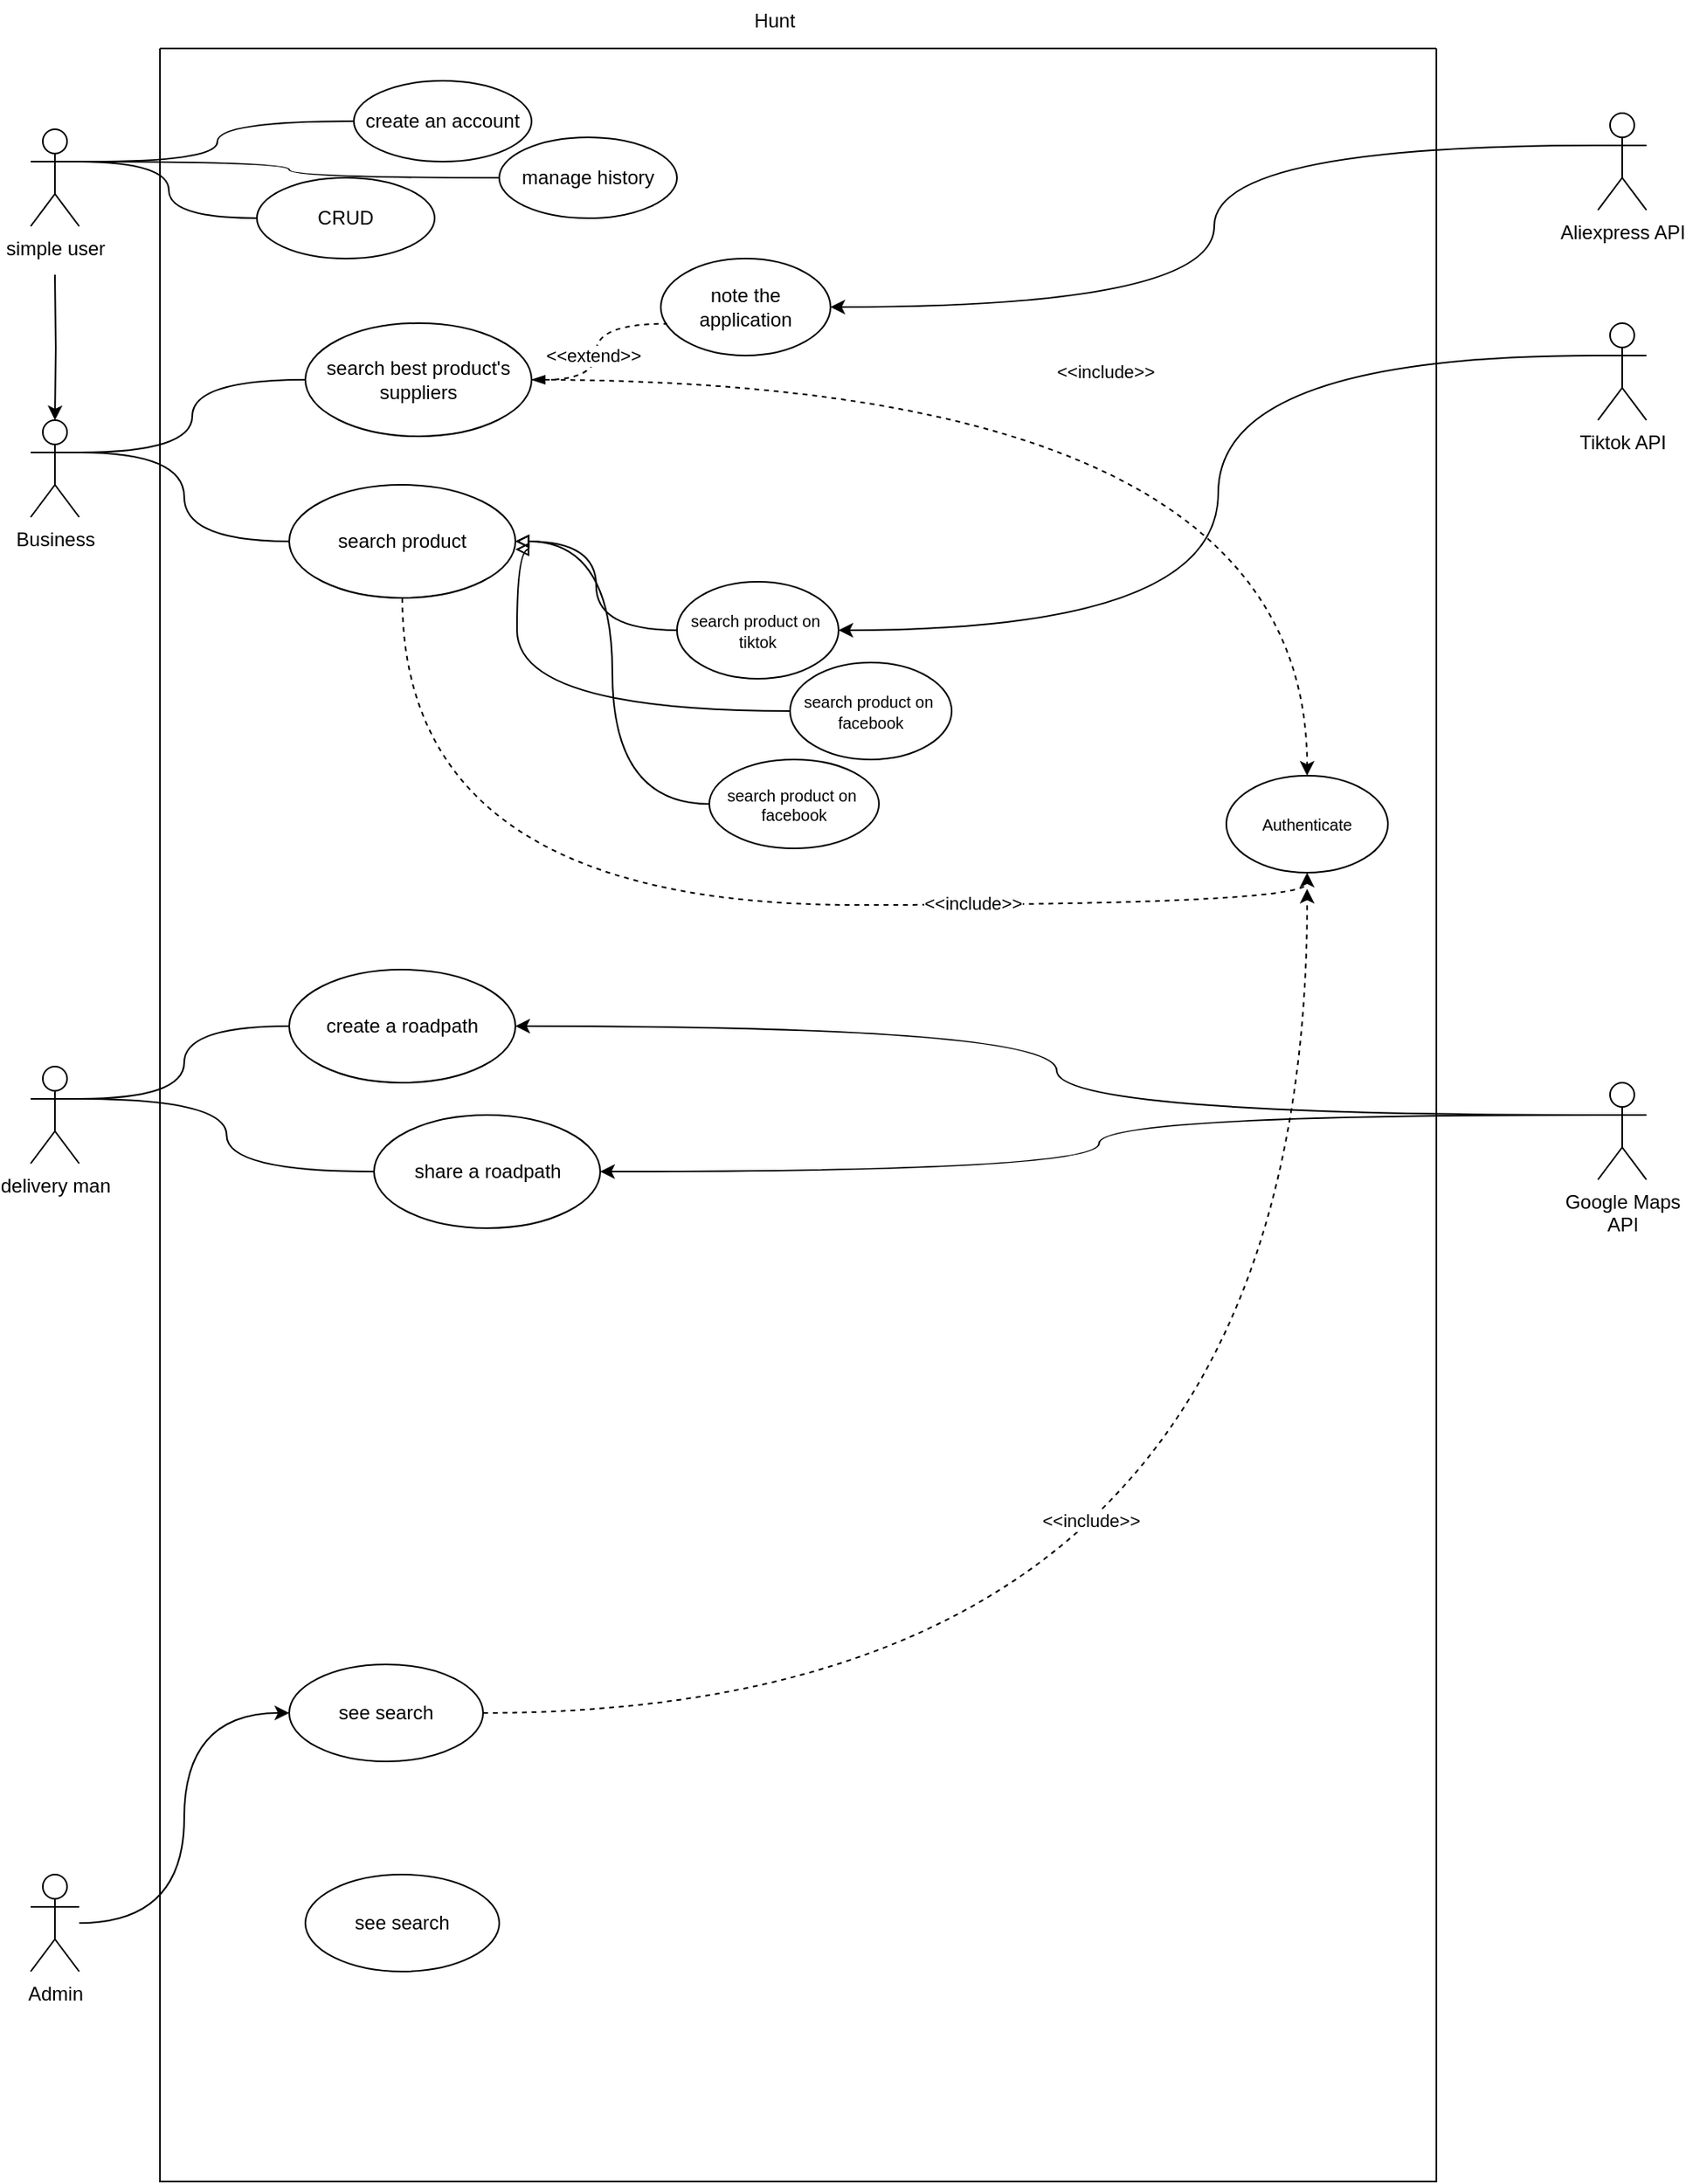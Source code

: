 <mxfile version="25.0.0" pages="2">
  <diagram name="UML diagrams" id="-IR_6mH_jh7ec_85QcZA">
    <mxGraphModel dx="1050" dy="665" grid="1" gridSize="10" guides="1" tooltips="1" connect="1" arrows="1" fold="1" page="1" pageScale="1" pageWidth="1200" pageHeight="1600" math="0" shadow="0">
      <root>
        <mxCell id="0" />
        <mxCell id="1" parent="0" />
        <mxCell id="FuLha_3-91F9rfbZAOE2-40" style="edgeStyle=orthogonalEdgeStyle;rounded=0;orthogonalLoop=1;jettySize=auto;html=1;exitX=1;exitY=0.333;exitDx=0;exitDy=0;exitPerimeter=0;curved=1;endArrow=none;endFill=0;" parent="1" source="FuLha_3-91F9rfbZAOE2-3" target="FuLha_3-91F9rfbZAOE2-39" edge="1">
          <mxGeometry relative="1" as="geometry" />
        </mxCell>
        <mxCell id="FuLha_3-91F9rfbZAOE2-1" value="" style="swimlane;startSize=0;" parent="1" vertex="1">
          <mxGeometry x="120" y="40" width="790" height="1320" as="geometry" />
        </mxCell>
        <mxCell id="FuLha_3-91F9rfbZAOE2-4" value="create an account" style="ellipse;whiteSpace=wrap;html=1;" parent="FuLha_3-91F9rfbZAOE2-1" vertex="1">
          <mxGeometry x="120" y="20" width="110" height="50" as="geometry" />
        </mxCell>
        <mxCell id="cV8xUUwGtTbx2W1KTqpI-8" style="edgeStyle=orthogonalEdgeStyle;rounded=0;orthogonalLoop=1;jettySize=auto;html=1;exitX=1;exitY=0.5;exitDx=0;exitDy=0;elbow=vertical;curved=1;dashed=1;" edge="1" parent="FuLha_3-91F9rfbZAOE2-1" source="FuLha_3-91F9rfbZAOE2-14" target="cV8xUUwGtTbx2W1KTqpI-7">
          <mxGeometry relative="1" as="geometry" />
        </mxCell>
        <mxCell id="cV8xUUwGtTbx2W1KTqpI-10" value="&amp;lt;&amp;lt;include&amp;gt;&amp;gt;&lt;div&gt;&lt;br&gt;&lt;/div&gt;" style="edgeLabel;html=1;align=center;verticalAlign=middle;resizable=0;points=[];" vertex="1" connectable="0" parent="cV8xUUwGtTbx2W1KTqpI-8">
          <mxGeometry x="-0.021" y="-2" relative="1" as="geometry">
            <mxPoint as="offset" />
          </mxGeometry>
        </mxCell>
        <mxCell id="FuLha_3-91F9rfbZAOE2-14" value="search best&amp;nbsp;product&#39;s suppliers" style="ellipse;whiteSpace=wrap;html=1;" parent="FuLha_3-91F9rfbZAOE2-1" vertex="1">
          <mxGeometry x="90" y="170" width="140" height="70" as="geometry" />
        </mxCell>
        <mxCell id="cV8xUUwGtTbx2W1KTqpI-15" style="edgeStyle=orthogonalEdgeStyle;rounded=0;orthogonalLoop=1;jettySize=auto;html=1;exitX=0.5;exitY=1;exitDx=0;exitDy=0;entryX=0.5;entryY=1;entryDx=0;entryDy=0;curved=1;dashed=1;" edge="1" parent="FuLha_3-91F9rfbZAOE2-1" source="FuLha_3-91F9rfbZAOE2-22" target="cV8xUUwGtTbx2W1KTqpI-7">
          <mxGeometry relative="1" as="geometry" />
        </mxCell>
        <mxCell id="cV8xUUwGtTbx2W1KTqpI-16" value="&amp;lt;&amp;lt;include&amp;gt;&amp;gt;" style="edgeLabel;html=1;align=center;verticalAlign=middle;resizable=0;points=[];" vertex="1" connectable="0" parent="cV8xUUwGtTbx2W1KTqpI-15">
          <mxGeometry x="0.411" y="1" relative="1" as="geometry">
            <mxPoint as="offset" />
          </mxGeometry>
        </mxCell>
        <mxCell id="FuLha_3-91F9rfbZAOE2-22" value="search product" style="ellipse;whiteSpace=wrap;html=1;" parent="FuLha_3-91F9rfbZAOE2-1" vertex="1">
          <mxGeometry x="80" y="270" width="140" height="70" as="geometry" />
        </mxCell>
        <mxCell id="FuLha_3-91F9rfbZAOE2-32" style="edgeStyle=orthogonalEdgeStyle;rounded=0;orthogonalLoop=1;jettySize=auto;html=1;endArrow=block;endFill=0;curved=1;" parent="FuLha_3-91F9rfbZAOE2-1" source="FuLha_3-91F9rfbZAOE2-23" target="FuLha_3-91F9rfbZAOE2-22" edge="1">
          <mxGeometry relative="1" as="geometry" />
        </mxCell>
        <mxCell id="FuLha_3-91F9rfbZAOE2-23" value="&lt;font style=&quot;font-size: 10px;&quot;&gt;search product on&amp;nbsp;&lt;/font&gt;&lt;div style=&quot;font-size: 10px;&quot;&gt;&lt;font style=&quot;font-size: 10px;&quot;&gt;tiktok&lt;/font&gt;&lt;/div&gt;" style="ellipse;whiteSpace=wrap;html=1;" parent="FuLha_3-91F9rfbZAOE2-1" vertex="1">
          <mxGeometry x="320" y="330" width="100" height="60" as="geometry" />
        </mxCell>
        <mxCell id="FuLha_3-91F9rfbZAOE2-34" style="edgeStyle=orthogonalEdgeStyle;rounded=0;orthogonalLoop=1;jettySize=auto;html=1;endArrow=block;endFill=0;curved=1;" parent="FuLha_3-91F9rfbZAOE2-1" source="FuLha_3-91F9rfbZAOE2-30" edge="1">
          <mxGeometry relative="1" as="geometry">
            <mxPoint x="220" y="310" as="targetPoint" />
            <Array as="points">
              <mxPoint x="221" y="410" />
            </Array>
          </mxGeometry>
        </mxCell>
        <mxCell id="FuLha_3-91F9rfbZAOE2-30" value="&lt;font style=&quot;font-size: 10px;&quot;&gt;search product on&amp;nbsp;&lt;/font&gt;&lt;div style=&quot;font-size: 10px;&quot;&gt;&lt;font style=&quot;font-size: 10px;&quot;&gt;facebook&lt;/font&gt;&lt;/div&gt;" style="ellipse;whiteSpace=wrap;html=1;" parent="FuLha_3-91F9rfbZAOE2-1" vertex="1">
          <mxGeometry x="390" y="380" width="100" height="60" as="geometry" />
        </mxCell>
        <mxCell id="FuLha_3-91F9rfbZAOE2-35" style="edgeStyle=orthogonalEdgeStyle;rounded=0;orthogonalLoop=1;jettySize=auto;html=1;entryX=1;entryY=0.5;entryDx=0;entryDy=0;endArrow=block;endFill=0;curved=1;" parent="FuLha_3-91F9rfbZAOE2-1" source="FuLha_3-91F9rfbZAOE2-31" target="FuLha_3-91F9rfbZAOE2-22" edge="1">
          <mxGeometry relative="1" as="geometry" />
        </mxCell>
        <mxCell id="FuLha_3-91F9rfbZAOE2-31" value="search product on&amp;nbsp;&lt;div style=&quot;font-size: 10px;&quot;&gt;facebook&lt;/div&gt;" style="ellipse;whiteSpace=wrap;html=1;fontSize=10;" parent="FuLha_3-91F9rfbZAOE2-1" vertex="1">
          <mxGeometry x="340" y="440" width="105" height="55" as="geometry" />
        </mxCell>
        <mxCell id="FuLha_3-91F9rfbZAOE2-37" value="create a roadpath" style="ellipse;whiteSpace=wrap;html=1;" parent="FuLha_3-91F9rfbZAOE2-1" vertex="1">
          <mxGeometry x="80" y="570" width="140" height="70" as="geometry" />
        </mxCell>
        <mxCell id="FuLha_3-91F9rfbZAOE2-38" value="share a roadpath" style="ellipse;whiteSpace=wrap;html=1;" parent="FuLha_3-91F9rfbZAOE2-1" vertex="1">
          <mxGeometry x="132.5" y="660" width="140" height="70" as="geometry" />
        </mxCell>
        <mxCell id="FuLha_3-91F9rfbZAOE2-39" value="manage history" style="ellipse;whiteSpace=wrap;html=1;" parent="FuLha_3-91F9rfbZAOE2-1" vertex="1">
          <mxGeometry x="210" y="55" width="110" height="50" as="geometry" />
        </mxCell>
        <mxCell id="FuLha_3-91F9rfbZAOE2-6" value="CRUD" style="ellipse;whiteSpace=wrap;html=1;" parent="FuLha_3-91F9rfbZAOE2-1" vertex="1">
          <mxGeometry x="60" y="80" width="110" height="50" as="geometry" />
        </mxCell>
        <mxCell id="FuLha_3-91F9rfbZAOE2-58" value="note the application" style="ellipse;whiteSpace=wrap;html=1;" parent="FuLha_3-91F9rfbZAOE2-1" vertex="1">
          <mxGeometry x="310" y="130" width="105" height="60" as="geometry" />
        </mxCell>
        <mxCell id="FuLha_3-91F9rfbZAOE2-59" style="edgeStyle=orthogonalEdgeStyle;curved=1;rounded=0;orthogonalLoop=1;jettySize=auto;html=1;exitX=1;exitY=0.5;exitDx=0;exitDy=0;entryX=0.036;entryY=0.672;entryDx=0;entryDy=0;entryPerimeter=0;startArrow=blockThin;startFill=1;endArrow=none;endFill=0;dashed=1;" parent="FuLha_3-91F9rfbZAOE2-1" source="FuLha_3-91F9rfbZAOE2-14" target="FuLha_3-91F9rfbZAOE2-58" edge="1">
          <mxGeometry relative="1" as="geometry" />
        </mxCell>
        <mxCell id="cV8xUUwGtTbx2W1KTqpI-6" value="&amp;lt;&amp;lt;extend&amp;gt;&amp;gt;" style="edgeLabel;html=1;align=center;verticalAlign=middle;resizable=0;points=[];" vertex="1" connectable="0" parent="FuLha_3-91F9rfbZAOE2-59">
          <mxGeometry x="-0.065" y="2" relative="1" as="geometry">
            <mxPoint as="offset" />
          </mxGeometry>
        </mxCell>
        <mxCell id="cV8xUUwGtTbx2W1KTqpI-17" style="edgeStyle=orthogonalEdgeStyle;rounded=0;orthogonalLoop=1;jettySize=auto;html=1;curved=1;dashed=1;" edge="1" parent="FuLha_3-91F9rfbZAOE2-1" source="FuLha_3-91F9rfbZAOE2-61">
          <mxGeometry relative="1" as="geometry">
            <mxPoint x="710" y="520" as="targetPoint" />
          </mxGeometry>
        </mxCell>
        <mxCell id="cV8xUUwGtTbx2W1KTqpI-18" value="&amp;lt;&amp;lt;include&amp;gt;&amp;gt;" style="edgeLabel;html=1;align=center;verticalAlign=middle;resizable=0;points=[];" vertex="1" connectable="0" parent="cV8xUUwGtTbx2W1KTqpI-17">
          <mxGeometry x="-0.264" y="119" relative="1" as="geometry">
            <mxPoint as="offset" />
          </mxGeometry>
        </mxCell>
        <mxCell id="FuLha_3-91F9rfbZAOE2-61" value="see search" style="ellipse;whiteSpace=wrap;html=1;" parent="FuLha_3-91F9rfbZAOE2-1" vertex="1">
          <mxGeometry x="80" y="1000" width="120" height="60" as="geometry" />
        </mxCell>
        <mxCell id="cV8xUUwGtTbx2W1KTqpI-7" value="&lt;span style=&quot;font-size: 10px;&quot;&gt;Authenticate&lt;/span&gt;" style="ellipse;whiteSpace=wrap;html=1;" vertex="1" parent="FuLha_3-91F9rfbZAOE2-1">
          <mxGeometry x="660" y="450" width="100" height="60" as="geometry" />
        </mxCell>
        <mxCell id="cV8xUUwGtTbx2W1KTqpI-19" value="see search" style="ellipse;whiteSpace=wrap;html=1;" vertex="1" parent="FuLha_3-91F9rfbZAOE2-1">
          <mxGeometry x="90" y="1130" width="120" height="60" as="geometry" />
        </mxCell>
        <mxCell id="FuLha_3-91F9rfbZAOE2-2" value="Hunt&lt;div&gt;&lt;br&gt;&lt;/div&gt;" style="text;html=1;align=center;verticalAlign=middle;resizable=0;points=[];autosize=1;strokeColor=none;fillColor=none;" parent="1" vertex="1">
          <mxGeometry x="475" y="10" width="50" height="40" as="geometry" />
        </mxCell>
        <mxCell id="FuLha_3-91F9rfbZAOE2-7" style="edgeStyle=orthogonalEdgeStyle;rounded=0;orthogonalLoop=1;jettySize=auto;html=1;entryX=0;entryY=0.5;entryDx=0;entryDy=0;curved=1;endArrow=none;endFill=0;" parent="1" target="FuLha_3-91F9rfbZAOE2-4" edge="1">
          <mxGeometry relative="1" as="geometry">
            <mxPoint x="70" y="110" as="sourcePoint" />
          </mxGeometry>
        </mxCell>
        <mxCell id="FuLha_3-91F9rfbZAOE2-8" style="edgeStyle=orthogonalEdgeStyle;rounded=0;orthogonalLoop=1;jettySize=auto;html=1;entryX=0;entryY=0.5;entryDx=0;entryDy=0;curved=1;endArrow=none;endFill=0;" parent="1" target="FuLha_3-91F9rfbZAOE2-6" edge="1">
          <mxGeometry relative="1" as="geometry">
            <mxPoint x="70" y="110" as="sourcePoint" />
          </mxGeometry>
        </mxCell>
        <mxCell id="FuLha_3-91F9rfbZAOE2-10" value="" style="edgeStyle=orthogonalEdgeStyle;rounded=0;orthogonalLoop=1;jettySize=auto;html=1;" parent="1" target="FuLha_3-91F9rfbZAOE2-9" edge="1">
          <mxGeometry relative="1" as="geometry">
            <mxPoint x="55" y="180" as="sourcePoint" />
          </mxGeometry>
        </mxCell>
        <mxCell id="FuLha_3-91F9rfbZAOE2-3" value="simple user" style="shape=umlActor;verticalLabelPosition=bottom;verticalAlign=top;html=1;outlineConnect=0;" parent="1" vertex="1">
          <mxGeometry x="40" y="90" width="30" height="60" as="geometry" />
        </mxCell>
        <mxCell id="FuLha_3-91F9rfbZAOE2-41" style="edgeStyle=orthogonalEdgeStyle;rounded=0;orthogonalLoop=1;jettySize=auto;html=1;exitX=1;exitY=0.333;exitDx=0;exitDy=0;exitPerimeter=0;curved=1;endArrow=none;endFill=0;" parent="1" source="FuLha_3-91F9rfbZAOE2-9" target="FuLha_3-91F9rfbZAOE2-14" edge="1">
          <mxGeometry relative="1" as="geometry" />
        </mxCell>
        <mxCell id="FuLha_3-91F9rfbZAOE2-60" style="edgeStyle=orthogonalEdgeStyle;curved=1;rounded=0;orthogonalLoop=1;jettySize=auto;html=1;exitX=1;exitY=0.333;exitDx=0;exitDy=0;exitPerimeter=0;endArrow=none;endFill=0;" parent="1" source="FuLha_3-91F9rfbZAOE2-9" target="FuLha_3-91F9rfbZAOE2-22" edge="1">
          <mxGeometry relative="1" as="geometry" />
        </mxCell>
        <mxCell id="FuLha_3-91F9rfbZAOE2-9" value="Business" style="shape=umlActor;verticalLabelPosition=bottom;verticalAlign=top;html=1;outlineConnect=0;" parent="1" vertex="1">
          <mxGeometry x="40" y="270" width="30" height="60" as="geometry" />
        </mxCell>
        <mxCell id="FuLha_3-91F9rfbZAOE2-42" style="edgeStyle=orthogonalEdgeStyle;rounded=0;orthogonalLoop=1;jettySize=auto;html=1;exitX=1;exitY=0.333;exitDx=0;exitDy=0;exitPerimeter=0;curved=1;endArrow=none;endFill=0;" parent="1" source="FuLha_3-91F9rfbZAOE2-15" target="FuLha_3-91F9rfbZAOE2-37" edge="1">
          <mxGeometry relative="1" as="geometry" />
        </mxCell>
        <mxCell id="FuLha_3-91F9rfbZAOE2-44" style="edgeStyle=orthogonalEdgeStyle;rounded=0;orthogonalLoop=1;jettySize=auto;html=1;exitX=1;exitY=0.333;exitDx=0;exitDy=0;exitPerimeter=0;entryX=0;entryY=0.5;entryDx=0;entryDy=0;curved=1;endArrow=none;endFill=0;" parent="1" source="FuLha_3-91F9rfbZAOE2-15" target="FuLha_3-91F9rfbZAOE2-38" edge="1">
          <mxGeometry relative="1" as="geometry" />
        </mxCell>
        <mxCell id="FuLha_3-91F9rfbZAOE2-15" value="delivery man" style="shape=umlActor;verticalLabelPosition=bottom;verticalAlign=top;html=1;outlineConnect=0;" parent="1" vertex="1">
          <mxGeometry x="40" y="670" width="30" height="60" as="geometry" />
        </mxCell>
        <mxCell id="FuLha_3-91F9rfbZAOE2-54" style="edgeStyle=orthogonalEdgeStyle;rounded=0;orthogonalLoop=1;jettySize=auto;html=1;exitX=0;exitY=0.333;exitDx=0;exitDy=0;exitPerimeter=0;entryX=1;entryY=0.5;entryDx=0;entryDy=0;curved=1;" parent="1" source="FuLha_3-91F9rfbZAOE2-45" target="FuLha_3-91F9rfbZAOE2-23" edge="1">
          <mxGeometry relative="1" as="geometry" />
        </mxCell>
        <mxCell id="FuLha_3-91F9rfbZAOE2-45" value="Tiktok API" style="shape=umlActor;verticalLabelPosition=bottom;verticalAlign=top;html=1;outlineConnect=0;" parent="1" vertex="1">
          <mxGeometry x="1010" y="210" width="30" height="60" as="geometry" />
        </mxCell>
        <mxCell id="FuLha_3-91F9rfbZAOE2-52" style="edgeStyle=orthogonalEdgeStyle;rounded=0;orthogonalLoop=1;jettySize=auto;html=1;exitX=0;exitY=0.333;exitDx=0;exitDy=0;exitPerimeter=0;entryX=1;entryY=0.5;entryDx=0;entryDy=0;curved=1;" parent="1" source="FuLha_3-91F9rfbZAOE2-51" target="FuLha_3-91F9rfbZAOE2-38" edge="1">
          <mxGeometry relative="1" as="geometry" />
        </mxCell>
        <mxCell id="FuLha_3-91F9rfbZAOE2-53" style="edgeStyle=orthogonalEdgeStyle;rounded=0;orthogonalLoop=1;jettySize=auto;html=1;exitX=0;exitY=0.333;exitDx=0;exitDy=0;exitPerimeter=0;entryX=1;entryY=0.5;entryDx=0;entryDy=0;curved=1;" parent="1" source="FuLha_3-91F9rfbZAOE2-51" target="FuLha_3-91F9rfbZAOE2-37" edge="1">
          <mxGeometry relative="1" as="geometry" />
        </mxCell>
        <mxCell id="FuLha_3-91F9rfbZAOE2-51" value="Google Maps&lt;div&gt;API&lt;/div&gt;" style="shape=umlActor;verticalLabelPosition=bottom;verticalAlign=top;html=1;outlineConnect=0;" parent="1" vertex="1">
          <mxGeometry x="1010" y="680" width="30" height="60" as="geometry" />
        </mxCell>
        <mxCell id="cV8xUUwGtTbx2W1KTqpI-1" style="edgeStyle=orthogonalEdgeStyle;rounded=0;orthogonalLoop=1;jettySize=auto;html=1;entryX=0;entryY=0.5;entryDx=0;entryDy=0;curved=1;" edge="1" parent="1" source="FuLha_3-91F9rfbZAOE2-55" target="FuLha_3-91F9rfbZAOE2-61">
          <mxGeometry relative="1" as="geometry" />
        </mxCell>
        <mxCell id="FuLha_3-91F9rfbZAOE2-55" value="Admin" style="shape=umlActor;verticalLabelPosition=bottom;verticalAlign=top;html=1;outlineConnect=0;" parent="1" vertex="1">
          <mxGeometry x="40" y="1170" width="30" height="60" as="geometry" />
        </mxCell>
        <mxCell id="cV8xUUwGtTbx2W1KTqpI-4" style="edgeStyle=orthogonalEdgeStyle;rounded=0;orthogonalLoop=1;jettySize=auto;html=1;exitX=0;exitY=0.333;exitDx=0;exitDy=0;exitPerimeter=0;entryX=1;entryY=0.5;entryDx=0;entryDy=0;curved=1;" edge="1" parent="1" source="cV8xUUwGtTbx2W1KTqpI-2" target="FuLha_3-91F9rfbZAOE2-58">
          <mxGeometry relative="1" as="geometry" />
        </mxCell>
        <mxCell id="cV8xUUwGtTbx2W1KTqpI-2" value="Aliexpress API" style="shape=umlActor;verticalLabelPosition=bottom;verticalAlign=top;html=1;outlineConnect=0;" vertex="1" parent="1">
          <mxGeometry x="1010" y="80" width="30" height="60" as="geometry" />
        </mxCell>
      </root>
    </mxGraphModel>
  </diagram>
  <diagram id="Sx9UNDZ-CPOzZAIwUrSq" name="class diagrams">
    <mxGraphModel dx="700" dy="380" grid="1" gridSize="10" guides="1" tooltips="1" connect="1" arrows="1" fold="1" page="1" pageScale="1" pageWidth="1200" pageHeight="1600" math="0" shadow="0">
      <root>
        <mxCell id="0" />
        <mxCell id="1" parent="0" />
        <mxCell id="LyLH97ZRa4PGFvy9dMI5-9" value="User" style="swimlane;fontStyle=1;align=center;verticalAlign=top;childLayout=stackLayout;horizontal=1;startSize=26;horizontalStack=0;resizeParent=1;resizeParentMax=0;resizeLast=0;collapsible=1;marginBottom=0;whiteSpace=wrap;html=1;" vertex="1" parent="1">
          <mxGeometry x="180" y="80" width="190" height="266" as="geometry" />
        </mxCell>
        <mxCell id="LyLH97ZRa4PGFvy9dMI5-30" value="- id: int" style="text;strokeColor=none;fillColor=none;align=left;verticalAlign=top;spacingLeft=4;spacingRight=4;overflow=hidden;rotatable=0;points=[[0,0.5],[1,0.5]];portConstraint=eastwest;whiteSpace=wrap;html=1;" vertex="1" parent="LyLH97ZRa4PGFvy9dMI5-9">
          <mxGeometry y="26" width="190" height="26" as="geometry" />
        </mxCell>
        <mxCell id="LyLH97ZRa4PGFvy9dMI5-10" value="- firstname: string" style="text;strokeColor=none;fillColor=none;align=left;verticalAlign=top;spacingLeft=4;spacingRight=4;overflow=hidden;rotatable=0;points=[[0,0.5],[1,0.5]];portConstraint=eastwest;whiteSpace=wrap;html=1;" vertex="1" parent="LyLH97ZRa4PGFvy9dMI5-9">
          <mxGeometry y="52" width="190" height="26" as="geometry" />
        </mxCell>
        <mxCell id="LyLH97ZRa4PGFvy9dMI5-18" value="- lastname: string" style="text;strokeColor=none;fillColor=none;align=left;verticalAlign=top;spacingLeft=4;spacingRight=4;overflow=hidden;rotatable=0;points=[[0,0.5],[1,0.5]];portConstraint=eastwest;whiteSpace=wrap;html=1;" vertex="1" parent="LyLH97ZRa4PGFvy9dMI5-9">
          <mxGeometry y="78" width="190" height="26" as="geometry" />
        </mxCell>
        <mxCell id="LyLH97ZRa4PGFvy9dMI5-19" value="- email: string" style="text;strokeColor=none;fillColor=none;align=left;verticalAlign=top;spacingLeft=4;spacingRight=4;overflow=hidden;rotatable=0;points=[[0,0.5],[1,0.5]];portConstraint=eastwest;whiteSpace=wrap;html=1;" vertex="1" parent="LyLH97ZRa4PGFvy9dMI5-9">
          <mxGeometry y="104" width="190" height="24" as="geometry" />
        </mxCell>
        <mxCell id="LyLH97ZRa4PGFvy9dMI5-17" value="- location: string" style="text;strokeColor=none;fillColor=none;align=left;verticalAlign=top;spacingLeft=4;spacingRight=4;overflow=hidden;rotatable=0;points=[[0,0.5],[1,0.5]];portConstraint=eastwest;whiteSpace=wrap;html=1;" vertex="1" parent="LyLH97ZRa4PGFvy9dMI5-9">
          <mxGeometry y="128" width="190" height="26" as="geometry" />
        </mxCell>
        <mxCell id="LyLH97ZRa4PGFvy9dMI5-20" value="- password: string" style="text;strokeColor=none;fillColor=none;align=left;verticalAlign=top;spacingLeft=4;spacingRight=4;overflow=hidden;rotatable=0;points=[[0,0.5],[1,0.5]];portConstraint=eastwest;whiteSpace=wrap;html=1;" vertex="1" parent="LyLH97ZRa4PGFvy9dMI5-9">
          <mxGeometry y="154" width="190" height="26" as="geometry" />
        </mxCell>
        <mxCell id="LyLH97ZRa4PGFvy9dMI5-21" value="- location: string" style="text;strokeColor=none;fillColor=none;align=left;verticalAlign=top;spacingLeft=4;spacingRight=4;overflow=hidden;rotatable=0;points=[[0,0.5],[1,0.5]];portConstraint=eastwest;whiteSpace=wrap;html=1;" vertex="1" parent="LyLH97ZRa4PGFvy9dMI5-9">
          <mxGeometry y="180" width="190" height="26" as="geometry" />
        </mxCell>
        <mxCell id="LyLH97ZRa4PGFvy9dMI5-11" value="" style="line;strokeWidth=1;fillColor=none;align=left;verticalAlign=middle;spacingTop=-1;spacingLeft=3;spacingRight=3;rotatable=0;labelPosition=right;points=[];portConstraint=eastwest;strokeColor=inherit;" vertex="1" parent="LyLH97ZRa4PGFvy9dMI5-9">
          <mxGeometry y="206" width="190" height="8" as="geometry" />
        </mxCell>
        <mxCell id="LyLH97ZRa4PGFvy9dMI5-27" value="+ manageHistory(type): type" style="text;strokeColor=none;fillColor=none;align=left;verticalAlign=top;spacingLeft=4;spacingRight=4;overflow=hidden;rotatable=0;points=[[0,0.5],[1,0.5]];portConstraint=eastwest;whiteSpace=wrap;html=1;" vertex="1" parent="LyLH97ZRa4PGFvy9dMI5-9">
          <mxGeometry y="214" width="190" height="26" as="geometry" />
        </mxCell>
        <mxCell id="uhKhKXDXOXtBVVad2gFL-2" value="+ isadmin(type): type" style="text;strokeColor=none;fillColor=none;align=left;verticalAlign=top;spacingLeft=4;spacingRight=4;overflow=hidden;rotatable=0;points=[[0,0.5],[1,0.5]];portConstraint=eastwest;whiteSpace=wrap;html=1;" vertex="1" parent="LyLH97ZRa4PGFvy9dMI5-9">
          <mxGeometry y="240" width="190" height="26" as="geometry" />
        </mxCell>
        <mxCell id="LyLH97ZRa4PGFvy9dMI5-31" value="Admin" style="swimlane;fontStyle=1;align=center;verticalAlign=top;childLayout=stackLayout;horizontal=1;startSize=26;horizontalStack=0;resizeParent=1;resizeParentMax=0;resizeLast=0;collapsible=1;marginBottom=0;whiteSpace=wrap;html=1;" vertex="1" parent="1">
          <mxGeometry x="450" y="110" width="160" height="86" as="geometry" />
        </mxCell>
        <mxCell id="LyLH97ZRa4PGFvy9dMI5-32" value="- adminID: int" style="text;strokeColor=none;fillColor=none;align=left;verticalAlign=top;spacingLeft=4;spacingRight=4;overflow=hidden;rotatable=0;points=[[0,0.5],[1,0.5]];portConstraint=eastwest;whiteSpace=wrap;html=1;" vertex="1" parent="LyLH97ZRa4PGFvy9dMI5-31">
          <mxGeometry y="26" width="160" height="26" as="geometry" />
        </mxCell>
        <mxCell id="LyLH97ZRa4PGFvy9dMI5-33" value="" style="line;strokeWidth=1;fillColor=none;align=left;verticalAlign=middle;spacingTop=-1;spacingLeft=3;spacingRight=3;rotatable=0;labelPosition=right;points=[];portConstraint=eastwest;strokeColor=inherit;" vertex="1" parent="LyLH97ZRa4PGFvy9dMI5-31">
          <mxGeometry y="52" width="160" height="8" as="geometry" />
        </mxCell>
        <mxCell id="LyLH97ZRa4PGFvy9dMI5-34" value="+ method(type): type" style="text;strokeColor=none;fillColor=none;align=left;verticalAlign=top;spacingLeft=4;spacingRight=4;overflow=hidden;rotatable=0;points=[[0,0.5],[1,0.5]];portConstraint=eastwest;whiteSpace=wrap;html=1;" vertex="1" parent="LyLH97ZRa4PGFvy9dMI5-31">
          <mxGeometry y="60" width="160" height="26" as="geometry" />
        </mxCell>
        <mxCell id="YIpKiUHjcbCjNZDyD4Uy-1" value="Business" style="swimlane;fontStyle=1;align=center;verticalAlign=top;childLayout=stackLayout;horizontal=1;startSize=26;horizontalStack=0;resizeParent=1;resizeParentMax=0;resizeLast=0;collapsible=1;marginBottom=0;whiteSpace=wrap;html=1;" vertex="1" parent="1">
          <mxGeometry x="430" y="290" width="160" height="86" as="geometry" />
        </mxCell>
        <mxCell id="YIpKiUHjcbCjNZDyD4Uy-2" value="- businessID: int" style="text;strokeColor=none;fillColor=none;align=left;verticalAlign=top;spacingLeft=4;spacingRight=4;overflow=hidden;rotatable=0;points=[[0,0.5],[1,0.5]];portConstraint=eastwest;whiteSpace=wrap;html=1;" vertex="1" parent="YIpKiUHjcbCjNZDyD4Uy-1">
          <mxGeometry y="26" width="160" height="26" as="geometry" />
        </mxCell>
        <mxCell id="YIpKiUHjcbCjNZDyD4Uy-3" value="" style="line;strokeWidth=1;fillColor=none;align=left;verticalAlign=middle;spacingTop=-1;spacingLeft=3;spacingRight=3;rotatable=0;labelPosition=right;points=[];portConstraint=eastwest;strokeColor=inherit;" vertex="1" parent="YIpKiUHjcbCjNZDyD4Uy-1">
          <mxGeometry y="52" width="160" height="8" as="geometry" />
        </mxCell>
        <mxCell id="YIpKiUHjcbCjNZDyD4Uy-4" value="+ method(type): type" style="text;strokeColor=none;fillColor=none;align=left;verticalAlign=top;spacingLeft=4;spacingRight=4;overflow=hidden;rotatable=0;points=[[0,0.5],[1,0.5]];portConstraint=eastwest;whiteSpace=wrap;html=1;" vertex="1" parent="YIpKiUHjcbCjNZDyD4Uy-1">
          <mxGeometry y="60" width="160" height="26" as="geometry" />
        </mxCell>
        <mxCell id="J6ZNplrA5KypBCfEjw1M-1" value="Product" style="swimlane;fontStyle=1;align=center;verticalAlign=top;childLayout=stackLayout;horizontal=1;startSize=26;horizontalStack=0;resizeParent=1;resizeParentMax=0;resizeLast=0;collapsible=1;marginBottom=0;whiteSpace=wrap;html=1;" vertex="1" parent="1">
          <mxGeometry x="750" y="470" width="160" height="164" as="geometry" />
        </mxCell>
        <mxCell id="J6ZNplrA5KypBCfEjw1M-2" value="- name: string" style="text;strokeColor=none;fillColor=none;align=left;verticalAlign=top;spacingLeft=4;spacingRight=4;overflow=hidden;rotatable=0;points=[[0,0.5],[1,0.5]];portConstraint=eastwest;whiteSpace=wrap;html=1;" vertex="1" parent="J6ZNplrA5KypBCfEjw1M-1">
          <mxGeometry y="26" width="160" height="26" as="geometry" />
        </mxCell>
        <mxCell id="J6ZNplrA5KypBCfEjw1M-5" value="- img: string" style="text;strokeColor=none;fillColor=none;align=left;verticalAlign=top;spacingLeft=4;spacingRight=4;overflow=hidden;rotatable=0;points=[[0,0.5],[1,0.5]];portConstraint=eastwest;whiteSpace=wrap;html=1;" vertex="1" parent="J6ZNplrA5KypBCfEjw1M-1">
          <mxGeometry y="52" width="160" height="26" as="geometry" />
        </mxCell>
        <mxCell id="J6ZNplrA5KypBCfEjw1M-6" value="- category: string" style="text;strokeColor=none;fillColor=none;align=left;verticalAlign=top;spacingLeft=4;spacingRight=4;overflow=hidden;rotatable=0;points=[[0,0.5],[1,0.5]];portConstraint=eastwest;whiteSpace=wrap;html=1;" vertex="1" parent="J6ZNplrA5KypBCfEjw1M-1">
          <mxGeometry y="78" width="160" height="26" as="geometry" />
        </mxCell>
        <mxCell id="J6ZNplrA5KypBCfEjw1M-7" value="- description: string" style="text;strokeColor=none;fillColor=none;align=left;verticalAlign=top;spacingLeft=4;spacingRight=4;overflow=hidden;rotatable=0;points=[[0,0.5],[1,0.5]];portConstraint=eastwest;whiteSpace=wrap;html=1;" vertex="1" parent="J6ZNplrA5KypBCfEjw1M-1">
          <mxGeometry y="104" width="160" height="26" as="geometry" />
        </mxCell>
        <mxCell id="J6ZNplrA5KypBCfEjw1M-3" value="" style="line;strokeWidth=1;fillColor=none;align=left;verticalAlign=middle;spacingTop=-1;spacingLeft=3;spacingRight=3;rotatable=0;labelPosition=right;points=[];portConstraint=eastwest;strokeColor=inherit;" vertex="1" parent="J6ZNplrA5KypBCfEjw1M-1">
          <mxGeometry y="130" width="160" height="8" as="geometry" />
        </mxCell>
        <mxCell id="J6ZNplrA5KypBCfEjw1M-4" value="+ method(type): type" style="text;strokeColor=none;fillColor=none;align=left;verticalAlign=top;spacingLeft=4;spacingRight=4;overflow=hidden;rotatable=0;points=[[0,0.5],[1,0.5]];portConstraint=eastwest;whiteSpace=wrap;html=1;" vertex="1" parent="J6ZNplrA5KypBCfEjw1M-1">
          <mxGeometry y="138" width="160" height="26" as="geometry" />
        </mxCell>
      </root>
    </mxGraphModel>
  </diagram>
</mxfile>
